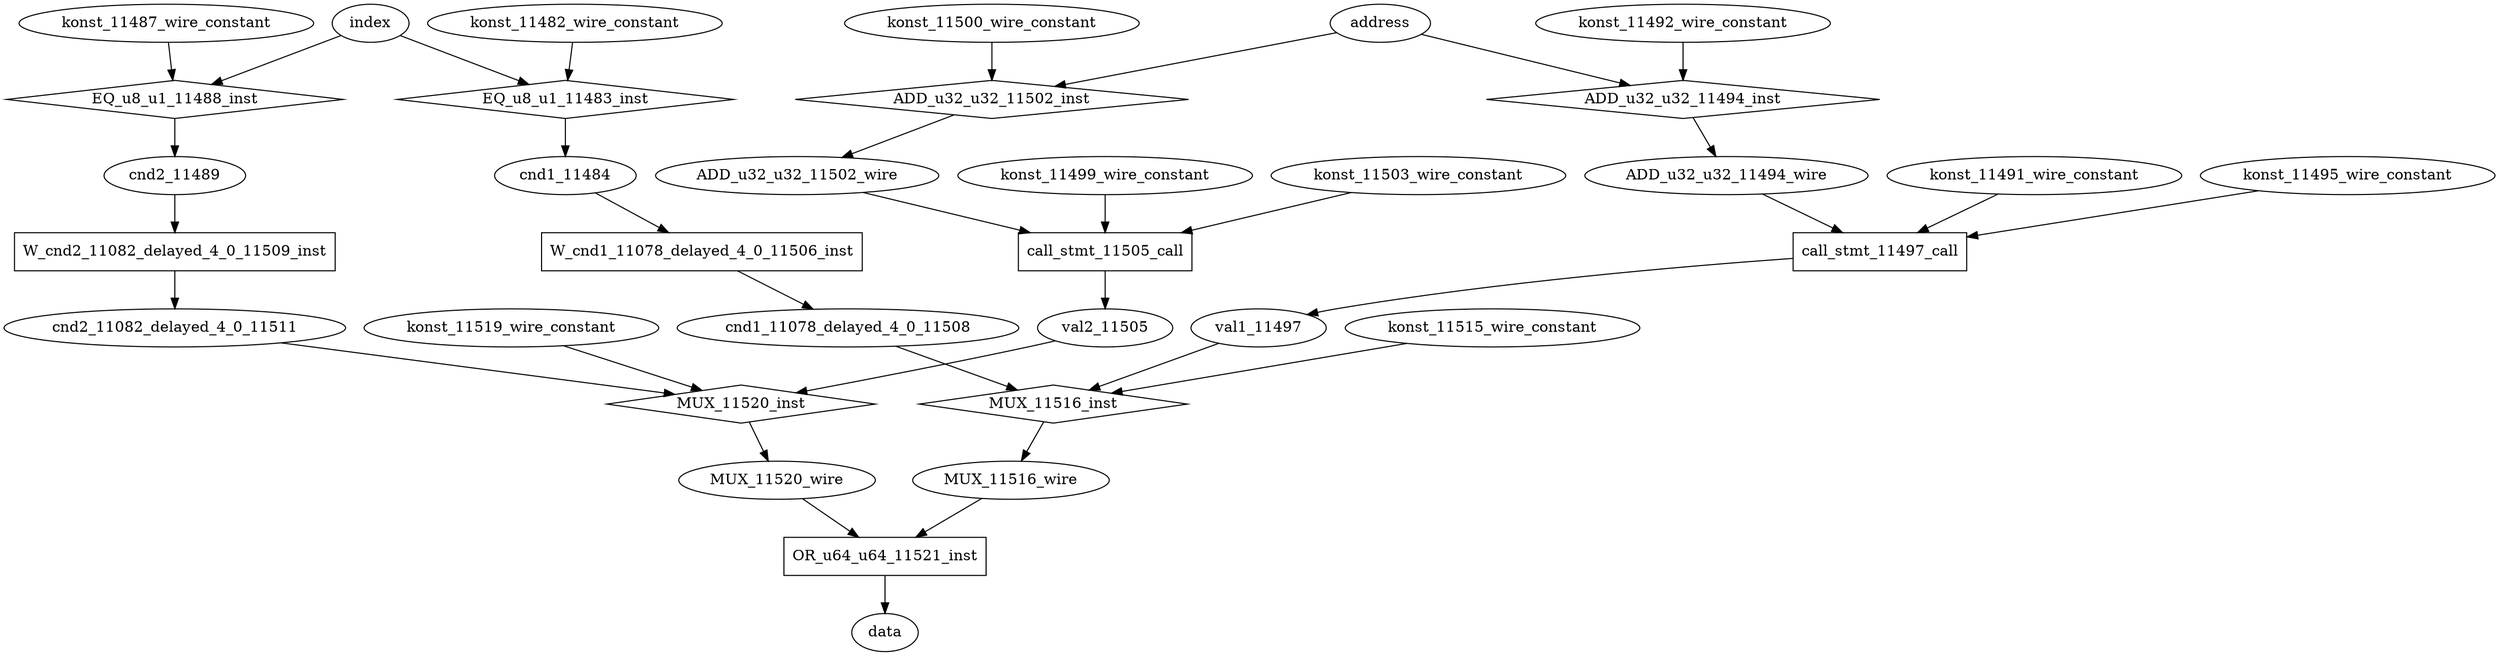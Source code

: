 digraph data_path {
  ADD_u32_u32_11494_wire [shape=ellipse];
  ADD_u32_u32_11502_wire [shape=ellipse];
  MUX_11516_wire [shape=ellipse];
  MUX_11520_wire [shape=ellipse];
  cnd1_11078_delayed_4_0_11508 [shape=ellipse];
  cnd1_11484 [shape=ellipse];
  cnd2_11082_delayed_4_0_11511 [shape=ellipse];
  cnd2_11489 [shape=ellipse];
  konst_11482_wire_constant [shape=ellipse];
  konst_11487_wire_constant [shape=ellipse];
  konst_11491_wire_constant [shape=ellipse];
  konst_11492_wire_constant [shape=ellipse];
  konst_11495_wire_constant [shape=ellipse];
  konst_11499_wire_constant [shape=ellipse];
  konst_11500_wire_constant [shape=ellipse];
  konst_11503_wire_constant [shape=ellipse];
  konst_11515_wire_constant [shape=ellipse];
  konst_11519_wire_constant [shape=ellipse];
  val1_11497 [shape=ellipse];
  val2_11505 [shape=ellipse];
  ADD_u32_u32_11494_inst [shape=diamond];
address  -> ADD_u32_u32_11494_inst;
konst_11492_wire_constant  -> ADD_u32_u32_11494_inst;
ADD_u32_u32_11494_inst -> ADD_u32_u32_11494_wire;
  ADD_u32_u32_11502_inst [shape=diamond];
address  -> ADD_u32_u32_11502_inst;
konst_11500_wire_constant  -> ADD_u32_u32_11502_inst;
ADD_u32_u32_11502_inst -> ADD_u32_u32_11502_wire;
  EQ_u8_u1_11483_inst [shape=diamond];
index  -> EQ_u8_u1_11483_inst;
konst_11482_wire_constant  -> EQ_u8_u1_11483_inst;
EQ_u8_u1_11483_inst -> cnd1_11484;
  EQ_u8_u1_11488_inst [shape=diamond];
index  -> EQ_u8_u1_11488_inst;
konst_11487_wire_constant  -> EQ_u8_u1_11488_inst;
EQ_u8_u1_11488_inst -> cnd2_11489;
  MUX_11516_inst [shape=diamond];
cnd1_11078_delayed_4_0_11508  -> MUX_11516_inst;
val1_11497  -> MUX_11516_inst;
konst_11515_wire_constant  -> MUX_11516_inst;
MUX_11516_inst -> MUX_11516_wire;
  MUX_11520_inst [shape=diamond];
cnd2_11082_delayed_4_0_11511  -> MUX_11520_inst;
val2_11505  -> MUX_11520_inst;
konst_11519_wire_constant  -> MUX_11520_inst;
MUX_11520_inst -> MUX_11520_wire;
  OR_u64_u64_11521_inst [shape=rectangle];
MUX_11516_wire  -> OR_u64_u64_11521_inst;
MUX_11520_wire  -> OR_u64_u64_11521_inst;
OR_u64_u64_11521_inst -> data;
  W_cnd1_11078_delayed_4_0_11506_inst [shape=rectangle];
cnd1_11484  -> W_cnd1_11078_delayed_4_0_11506_inst;
W_cnd1_11078_delayed_4_0_11506_inst -> cnd1_11078_delayed_4_0_11508;
  W_cnd2_11082_delayed_4_0_11509_inst [shape=rectangle];
cnd2_11489  -> W_cnd2_11082_delayed_4_0_11509_inst;
W_cnd2_11082_delayed_4_0_11509_inst -> cnd2_11082_delayed_4_0_11511;
  call_stmt_11497_call [shape=rectangle];
konst_11491_wire_constant  -> call_stmt_11497_call;
ADD_u32_u32_11494_wire  -> call_stmt_11497_call;
konst_11495_wire_constant  -> call_stmt_11497_call;
call_stmt_11497_call -> val1_11497;
  call_stmt_11505_call [shape=rectangle];
konst_11499_wire_constant  -> call_stmt_11505_call;
ADD_u32_u32_11502_wire  -> call_stmt_11505_call;
konst_11503_wire_constant  -> call_stmt_11505_call;
call_stmt_11505_call -> val2_11505;
}
